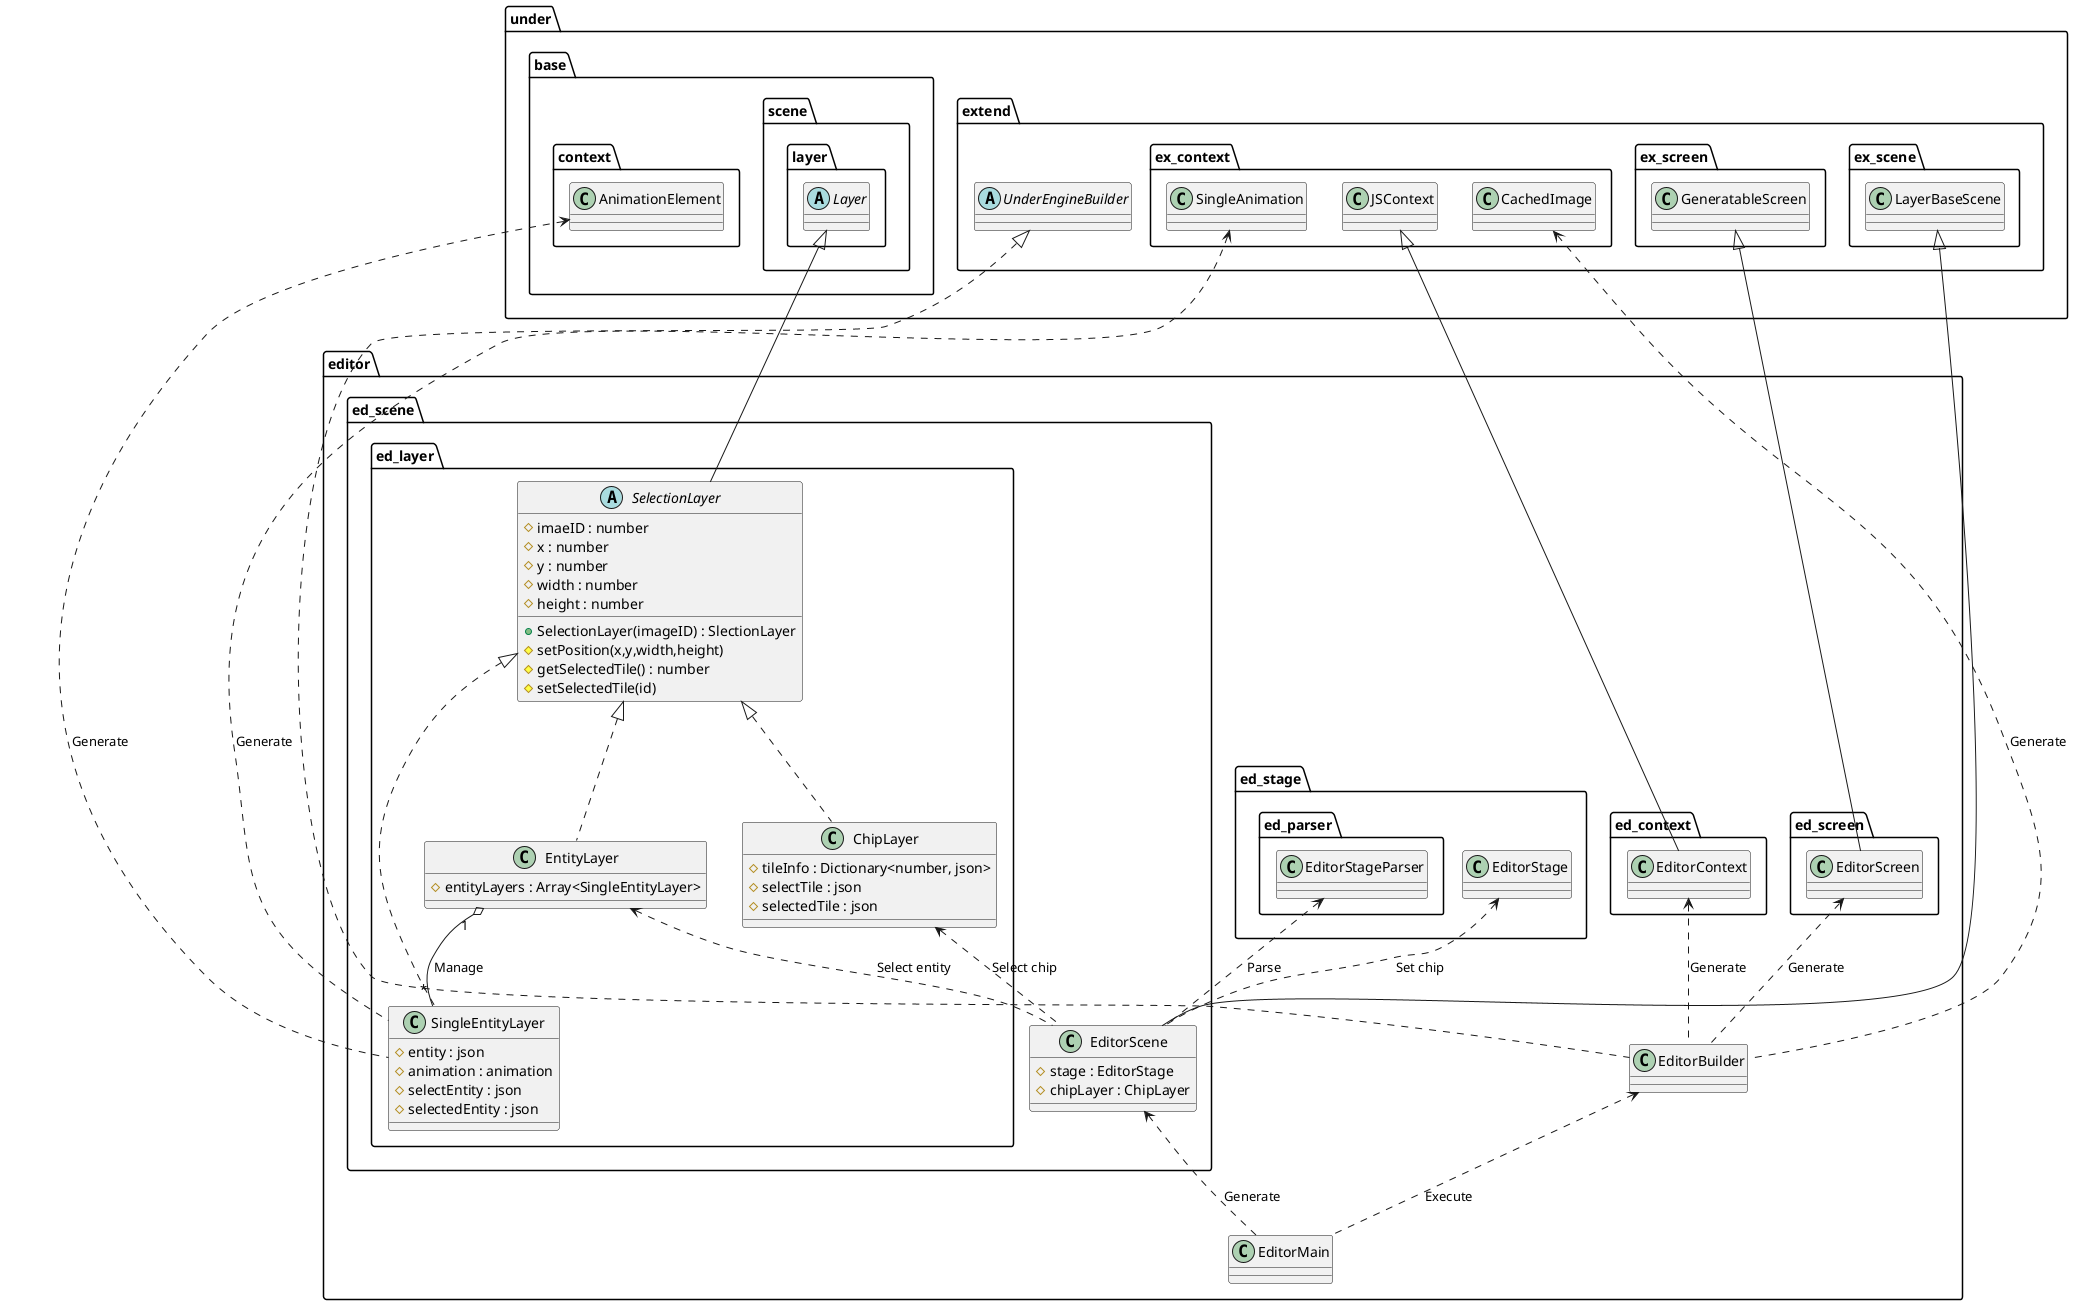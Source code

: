 @startuml EditorGameBase

package editor {
    class EditorMain
    class EditorBuilder

    package ed_context {
        class EditorContext
    }
    package ed_scene {
        class EditorScene {
            #stage : EditorStage
            #chipLayer : ChipLayer
        }
        package ed_layer {
            abstract SelectionLayer {
                +SelectionLayer(imageID) : SlectionLayer
                #imaeID : number
                #x : number
                #y : number
                #width : number
                #height : number
                #setPosition(x,y,width,height)
                #getSelectedTile() : number
                #setSelectedTile(id)
            }
            class ChipLayer {
                #tileInfo : Dictionary<number, json>
                #selectTile : json
                #selectedTile : json
            }
            class EntityLayer {
                #entityLayers : Array<SingleEntityLayer>
            }
            class SingleEntityLayer {
                #entity : json
                #animation : animation
                #selectEntity : json
                #selectedEntity : json
            }
        }
    }

    package ed_screen {
        class EditorScreen
    }
}

package under {
    package base {
        package context {
            class AnimationElement
        }
        package scene {
            package layer {
                abstract Layer
            }
        }
    }
    package extend {
        abstract UnderEngineBuilder
        package ex_context {
            class SingleAnimation
            class JSContext
            class CachedImage
        }
        package ex_scene {
            class LayerBaseScene
        }
        package ex_screen {
            class GeneratableScreen
        }
    }
}

package editor {
    package ed_stage {
        class EditorStage
        package ed_parser {
            class EditorStageParser
        }
    }
}

EditorBuilder <.. EditorMain : "Execute"
EditorScene <.. EditorMain : "Generate"
EditorScreen <.. EditorBuilder : "Generate"
EditorContext <.. EditorBuilder : "Generate"
CachedImage <.. EditorBuilder : "Generate"

EditorStageParser <.. EditorScene : "Parse"
ChipLayer <.. EditorScene : "Select chip"
EntityLayer <.. EditorScene : "Select entity"
EditorStage <.. EditorScene : "Set chip"

EntityLayer "1" o-- "*" SingleEntityLayer : "Manage"

SingleAnimation <... SingleEntityLayer : "Generate"
AnimationElement <... SingleEntityLayer : "Generate"

UnderEngineBuilder <|.. EditorBuilder
GeneratableScreen <|-- EditorScreen
JSContext <|-- EditorContext

LayerBaseScene <|-- EditorScene
Layer <|-- SelectionLayer
SelectionLayer <|.. ChipLayer
SelectionLayer <|.. EntityLayer
SelectionLayer <|.. SingleEntityLayer

@enduml
